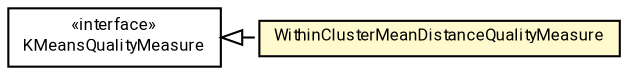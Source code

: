 #!/usr/local/bin/dot
#
# Class diagram 
# Generated by UMLGraph version R5_7_2-60-g0e99a6 (http://www.spinellis.gr/umlgraph/)
#

digraph G {
	graph [fontnames="svg"]
	edge [fontname="Roboto",fontsize=7,labelfontname="Roboto",labelfontsize=7,color="black"];
	node [fontname="Roboto",fontcolor="black",fontsize=8,shape=plaintext,margin=0,width=0,height=0];
	nodesep=0.15;
	ranksep=0.25;
	rankdir=LR;
	// de.lmu.ifi.dbs.elki.algorithm.clustering.kmeans.quality.KMeansQualityMeasure<O extends de.lmu.ifi.dbs.elki.data.NumberVector>
	c10934885 [label=<<table title="de.lmu.ifi.dbs.elki.algorithm.clustering.kmeans.quality.KMeansQualityMeasure" border="0" cellborder="1" cellspacing="0" cellpadding="2" href="KMeansQualityMeasure.html" target="_parent">
		<tr><td><table border="0" cellspacing="0" cellpadding="1">
		<tr><td align="center" balign="center"> &#171;interface&#187; </td></tr>
		<tr><td align="center" balign="center"> <font face="Roboto">KMeansQualityMeasure</font> </td></tr>
		</table></td></tr>
		</table>>, URL="KMeansQualityMeasure.html"];
	// de.lmu.ifi.dbs.elki.algorithm.clustering.kmeans.quality.WithinClusterMeanDistanceQualityMeasure
	c10934888 [label=<<table title="de.lmu.ifi.dbs.elki.algorithm.clustering.kmeans.quality.WithinClusterMeanDistanceQualityMeasure" border="0" cellborder="1" cellspacing="0" cellpadding="2" bgcolor="lemonChiffon" href="WithinClusterMeanDistanceQualityMeasure.html" target="_parent">
		<tr><td><table border="0" cellspacing="0" cellpadding="1">
		<tr><td align="center" balign="center"> <font face="Roboto">WithinClusterMeanDistanceQualityMeasure</font> </td></tr>
		</table></td></tr>
		</table>>, URL="WithinClusterMeanDistanceQualityMeasure.html"];
	// de.lmu.ifi.dbs.elki.algorithm.clustering.kmeans.quality.WithinClusterMeanDistanceQualityMeasure implements de.lmu.ifi.dbs.elki.algorithm.clustering.kmeans.quality.KMeansQualityMeasure<O extends de.lmu.ifi.dbs.elki.data.NumberVector>
	c10934885 -> c10934888 [arrowtail=empty,style=dashed,dir=back,weight=9];
}

